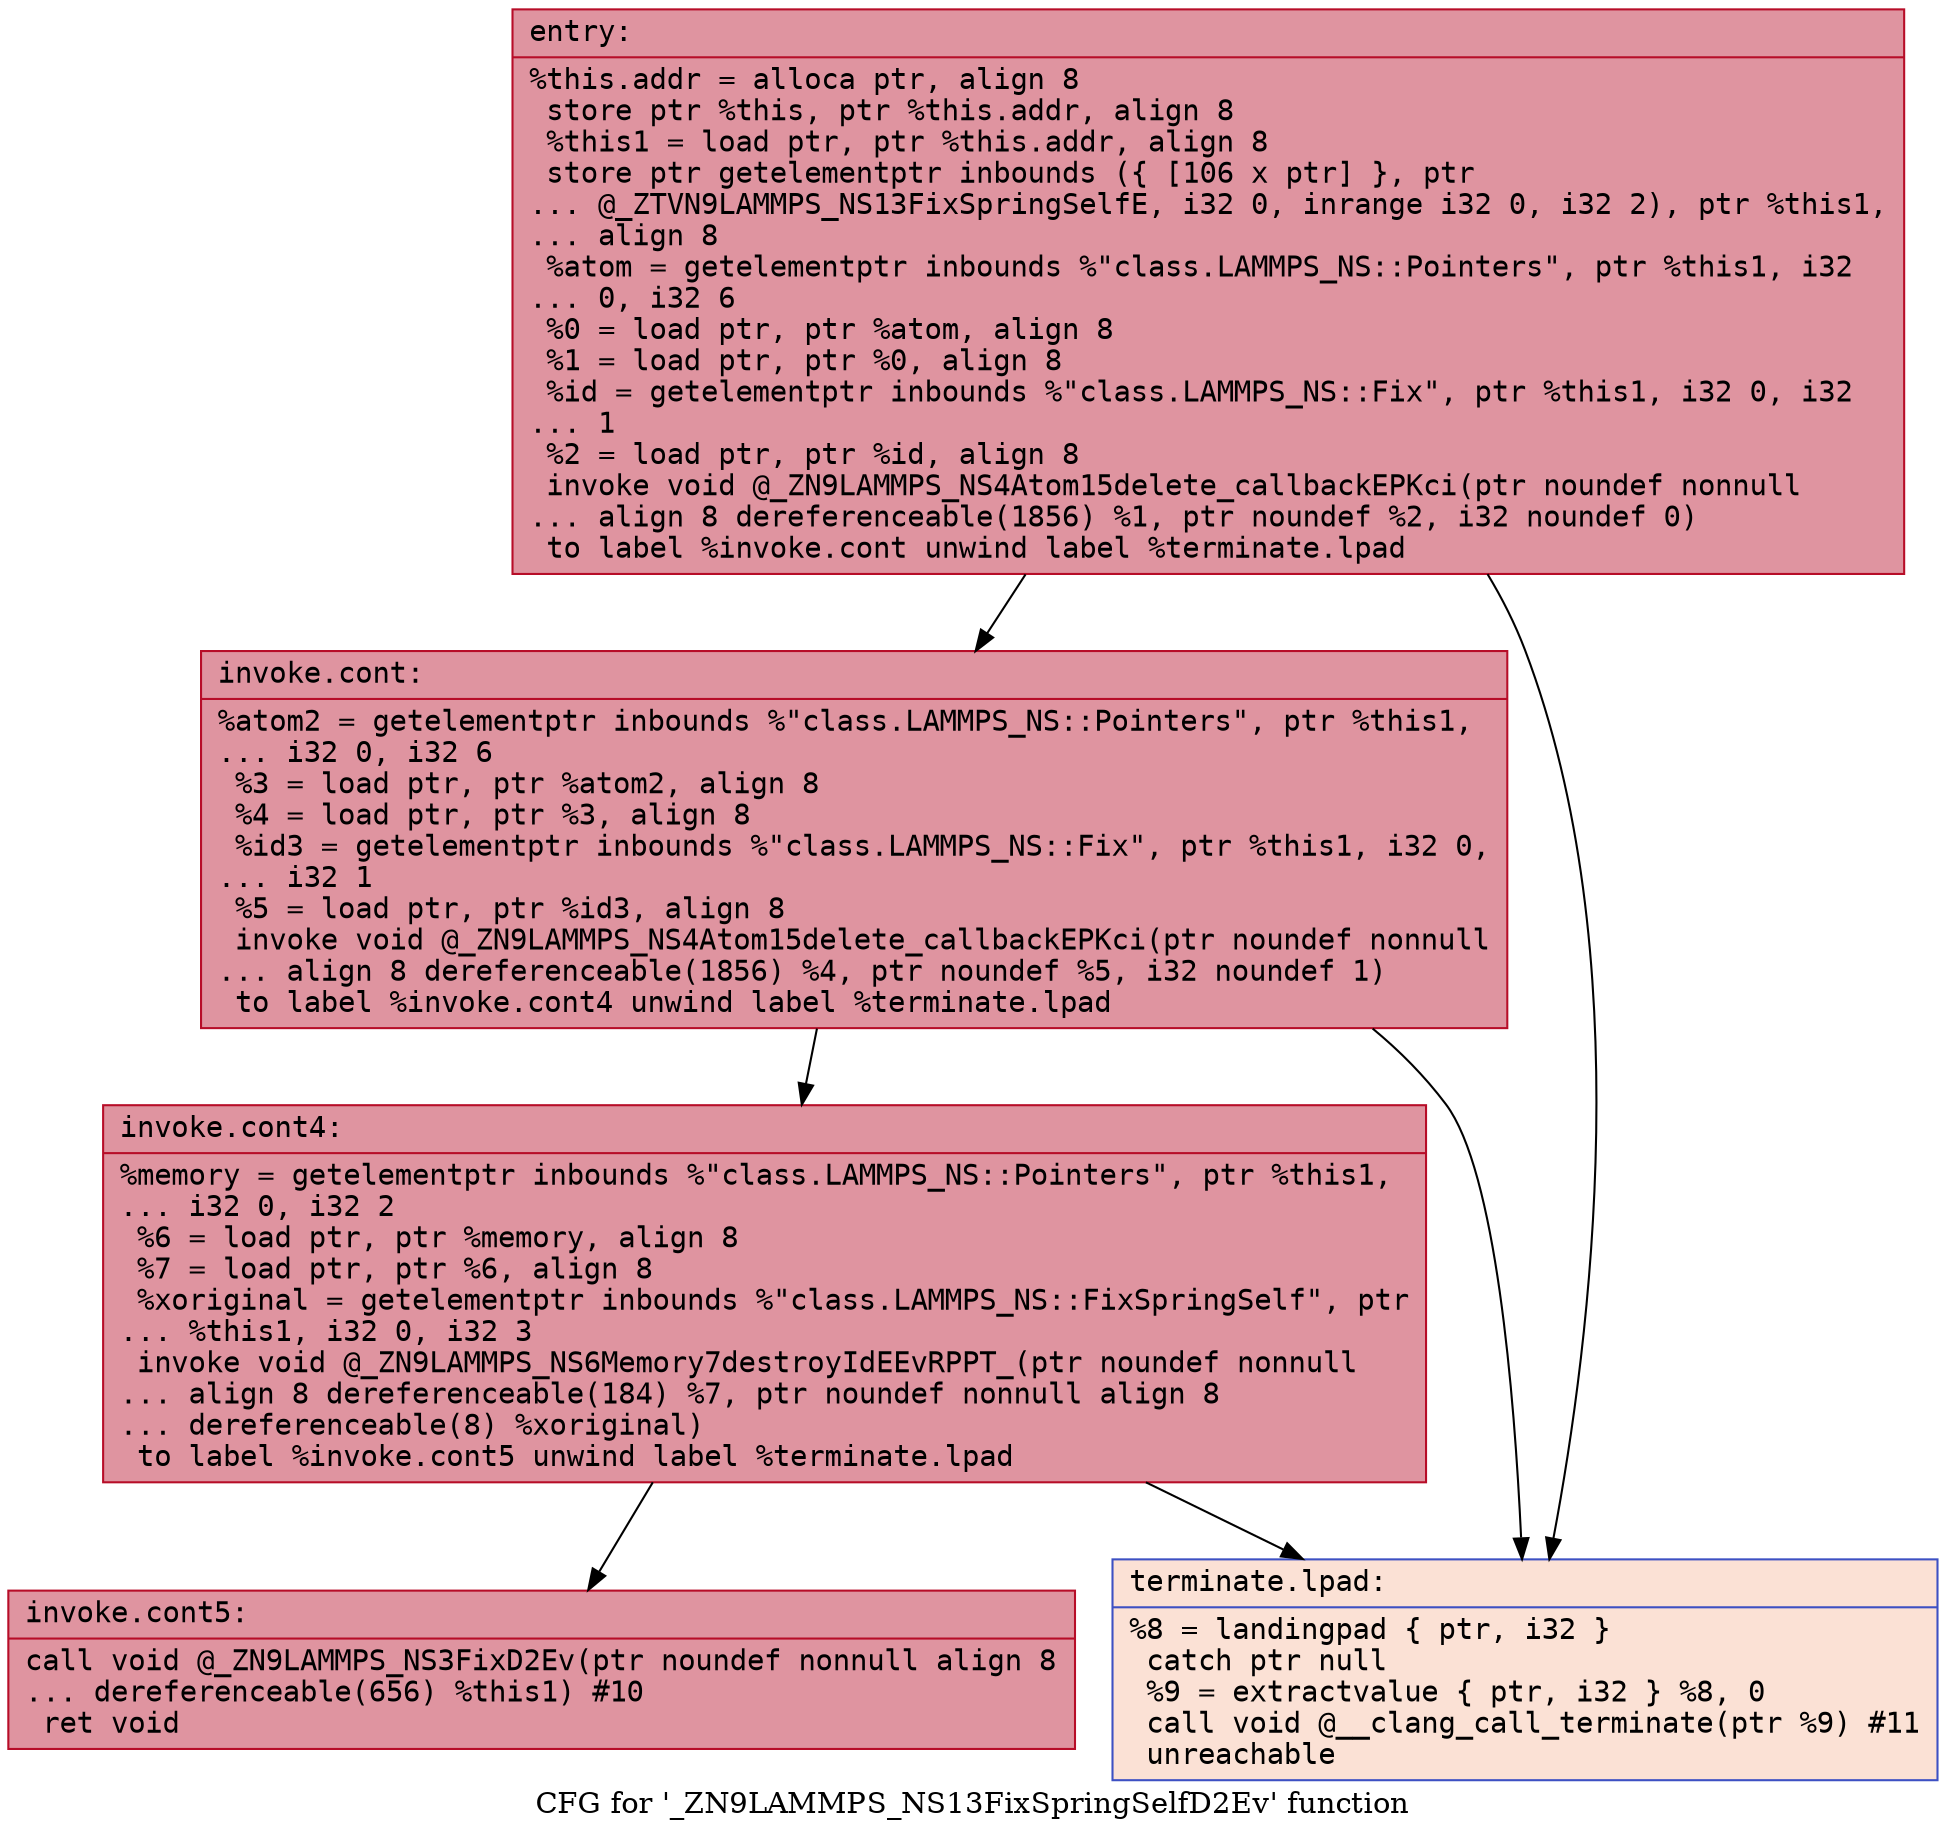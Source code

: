 digraph "CFG for '_ZN9LAMMPS_NS13FixSpringSelfD2Ev' function" {
	label="CFG for '_ZN9LAMMPS_NS13FixSpringSelfD2Ev' function";

	Node0x5622f8d01080 [shape=record,color="#b70d28ff", style=filled, fillcolor="#b70d2870" fontname="Courier",label="{entry:\l|  %this.addr = alloca ptr, align 8\l  store ptr %this, ptr %this.addr, align 8\l  %this1 = load ptr, ptr %this.addr, align 8\l  store ptr getelementptr inbounds (\{ [106 x ptr] \}, ptr\l... @_ZTVN9LAMMPS_NS13FixSpringSelfE, i32 0, inrange i32 0, i32 2), ptr %this1,\l... align 8\l  %atom = getelementptr inbounds %\"class.LAMMPS_NS::Pointers\", ptr %this1, i32\l... 0, i32 6\l  %0 = load ptr, ptr %atom, align 8\l  %1 = load ptr, ptr %0, align 8\l  %id = getelementptr inbounds %\"class.LAMMPS_NS::Fix\", ptr %this1, i32 0, i32\l... 1\l  %2 = load ptr, ptr %id, align 8\l  invoke void @_ZN9LAMMPS_NS4Atom15delete_callbackEPKci(ptr noundef nonnull\l... align 8 dereferenceable(1856) %1, ptr noundef %2, i32 noundef 0)\l          to label %invoke.cont unwind label %terminate.lpad\l}"];
	Node0x5622f8d01080 -> Node0x5622f8d014c0[tooltip="entry -> invoke.cont\nProbability 100.00%" ];
	Node0x5622f8d01080 -> Node0x5622f8d01510[tooltip="entry -> terminate.lpad\nProbability 0.00%" ];
	Node0x5622f8d014c0 [shape=record,color="#b70d28ff", style=filled, fillcolor="#b70d2870" fontname="Courier",label="{invoke.cont:\l|  %atom2 = getelementptr inbounds %\"class.LAMMPS_NS::Pointers\", ptr %this1,\l... i32 0, i32 6\l  %3 = load ptr, ptr %atom2, align 8\l  %4 = load ptr, ptr %3, align 8\l  %id3 = getelementptr inbounds %\"class.LAMMPS_NS::Fix\", ptr %this1, i32 0,\l... i32 1\l  %5 = load ptr, ptr %id3, align 8\l  invoke void @_ZN9LAMMPS_NS4Atom15delete_callbackEPKci(ptr noundef nonnull\l... align 8 dereferenceable(1856) %4, ptr noundef %5, i32 noundef 1)\l          to label %invoke.cont4 unwind label %terminate.lpad\l}"];
	Node0x5622f8d014c0 -> Node0x5622f8d01b00[tooltip="invoke.cont -> invoke.cont4\nProbability 100.00%" ];
	Node0x5622f8d014c0 -> Node0x5622f8d01510[tooltip="invoke.cont -> terminate.lpad\nProbability 0.00%" ];
	Node0x5622f8d01b00 [shape=record,color="#b70d28ff", style=filled, fillcolor="#b70d2870" fontname="Courier",label="{invoke.cont4:\l|  %memory = getelementptr inbounds %\"class.LAMMPS_NS::Pointers\", ptr %this1,\l... i32 0, i32 2\l  %6 = load ptr, ptr %memory, align 8\l  %7 = load ptr, ptr %6, align 8\l  %xoriginal = getelementptr inbounds %\"class.LAMMPS_NS::FixSpringSelf\", ptr\l... %this1, i32 0, i32 3\l  invoke void @_ZN9LAMMPS_NS6Memory7destroyIdEEvRPPT_(ptr noundef nonnull\l... align 8 dereferenceable(184) %7, ptr noundef nonnull align 8\l... dereferenceable(8) %xoriginal)\l          to label %invoke.cont5 unwind label %terminate.lpad\l}"];
	Node0x5622f8d01b00 -> Node0x5622f8d021c0[tooltip="invoke.cont4 -> invoke.cont5\nProbability 100.00%" ];
	Node0x5622f8d01b00 -> Node0x5622f8d01510[tooltip="invoke.cont4 -> terminate.lpad\nProbability 0.00%" ];
	Node0x5622f8d021c0 [shape=record,color="#b70d28ff", style=filled, fillcolor="#b70d2870" fontname="Courier",label="{invoke.cont5:\l|  call void @_ZN9LAMMPS_NS3FixD2Ev(ptr noundef nonnull align 8\l... dereferenceable(656) %this1) #10\l  ret void\l}"];
	Node0x5622f8d01510 [shape=record,color="#3d50c3ff", style=filled, fillcolor="#f7bca170" fontname="Courier",label="{terminate.lpad:\l|  %8 = landingpad \{ ptr, i32 \}\l          catch ptr null\l  %9 = extractvalue \{ ptr, i32 \} %8, 0\l  call void @__clang_call_terminate(ptr %9) #11\l  unreachable\l}"];
}
